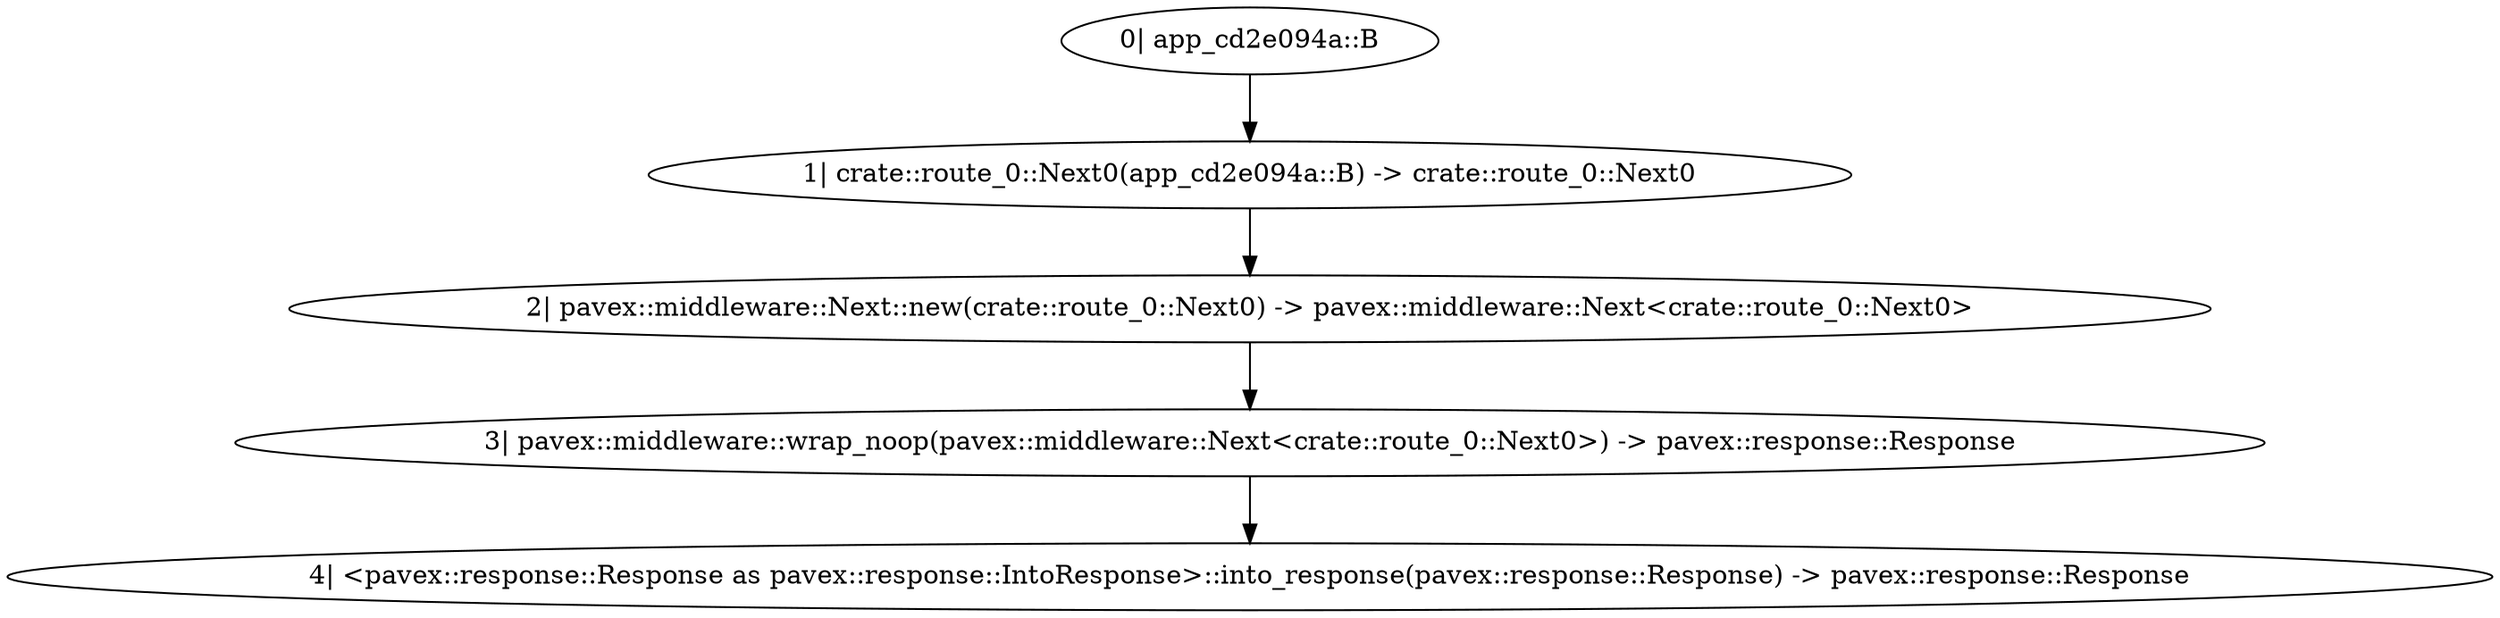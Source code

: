 digraph "GET / - 0" {
    0 [ label = "0| app_cd2e094a::B"]
    1 [ label = "1| crate::route_0::Next0(app_cd2e094a::B) -> crate::route_0::Next0"]
    2 [ label = "2| pavex::middleware::Next::new(crate::route_0::Next0) -> pavex::middleware::Next<crate::route_0::Next0>"]
    3 [ label = "3| pavex::middleware::wrap_noop(pavex::middleware::Next<crate::route_0::Next0>) -> pavex::response::Response"]
    4 [ label = "4| <pavex::response::Response as pavex::response::IntoResponse>::into_response(pavex::response::Response) -> pavex::response::Response"]
    2 -> 3 [ ]
    1 -> 2 [ ]
    0 -> 1 [ ]
    3 -> 4 [ ]
}

digraph "GET / - 1" {
    0 [ label = "0| app_cd2e094a::B"]
    1 [ label = "1| app_cd2e094a::a() -> app_cd2e094a::A"]
    2 [ label = "2| app_cd2e094a::handler_1(app_cd2e094a::A, app_cd2e094a::B) -> pavex::response::Response"]
    3 [ label = "3| <pavex::response::Response as pavex::response::IntoResponse>::into_response(pavex::response::Response) -> pavex::response::Response"]
    0 -> 2 [ ]
    1 -> 2 [ ]
    2 -> 3 [ ]
}

digraph "GET /2 - 0" {
    0 [ label = "0| app_cd2e094a::A1"]
    1 [ label = "1| app_cd2e094a::B1"]
    2 [ label = "2| crate::route_1::Next0(app_cd2e094a::B1, app_cd2e094a::A1) -> crate::route_1::Next0"]
    3 [ label = "3| pavex::middleware::Next::new(crate::route_1::Next0) -> pavex::middleware::Next<crate::route_1::Next0>"]
    4 [ label = "4| pavex::middleware::wrap_noop(pavex::middleware::Next<crate::route_1::Next0>) -> pavex::response::Response"]
    5 [ label = "5| <pavex::response::Response as pavex::response::IntoResponse>::into_response(pavex::response::Response) -> pavex::response::Response"]
    3 -> 4 [ ]
    2 -> 3 [ ]
    0 -> 2 [ ]
    1 -> 2 [ ]
    4 -> 5 [ ]
}

digraph "GET /2 - 1" {
    0 [ label = "0| app_cd2e094a::B1"]
    1 [ label = "1| app_cd2e094a::A1"]
    2 [ label = "2| app_cd2e094a::handler_2(app_cd2e094a::A1, app_cd2e094a::B1) -> pavex::response::Response"]
    3 [ label = "3| <pavex::response::Response as pavex::response::IntoResponse>::into_response(pavex::response::Response) -> pavex::response::Response"]
    0 -> 2 [ ]
    1 -> 2 [ ]
    2 -> 3 [ ]
}

digraph "* * - 0" {
    0 [ label = "0| &pavex::router::AllowedMethods"]
    1 [ label = "1| crate::route_2::Next0(&'a pavex::router::AllowedMethods) -> crate::route_2::Next0<'a>"]
    2 [ label = "2| pavex::middleware::Next::new(crate::route_2::Next0<'a>) -> pavex::middleware::Next<crate::route_2::Next0<'a>>"]
    3 [ label = "3| pavex::middleware::wrap_noop(pavex::middleware::Next<crate::route_2::Next0<'a>>) -> pavex::response::Response"]
    4 [ label = "4| <pavex::response::Response as pavex::response::IntoResponse>::into_response(pavex::response::Response) -> pavex::response::Response"]
    2 -> 3 [ ]
    1 -> 2 [ ]
    3 -> 4 [ ]
    0 -> 1 [ ]
}

digraph "* * - 1" {
    0 [ label = "0| &pavex::router::AllowedMethods"]
    1 [ label = "1| pavex::router::default_fallback(&pavex::router::AllowedMethods) -> pavex::response::Response"]
    2 [ label = "2| <pavex::response::Response as pavex::response::IntoResponse>::into_response(pavex::response::Response) -> pavex::response::Response"]
    1 -> 2 [ ]
    0 -> 1 [ ]
}

digraph app_state {
    0 [ label = "0| app_cd2e094a::b1() -> app_cd2e094a::B1"]
    1 [ label = "1| app_cd2e094a::b() -> app_cd2e094a::B"]
    2 [ label = "2| app_cd2e094a::a1() -> app_cd2e094a::A1"]
    3 [ label = "3| crate::ApplicationState(app_cd2e094a::A1, app_cd2e094a::B, app_cd2e094a::B1) -> crate::ApplicationState"]
    0 -> 3 [ ]
    1 -> 3 [ ]
    2 -> 3 [ ]
}
